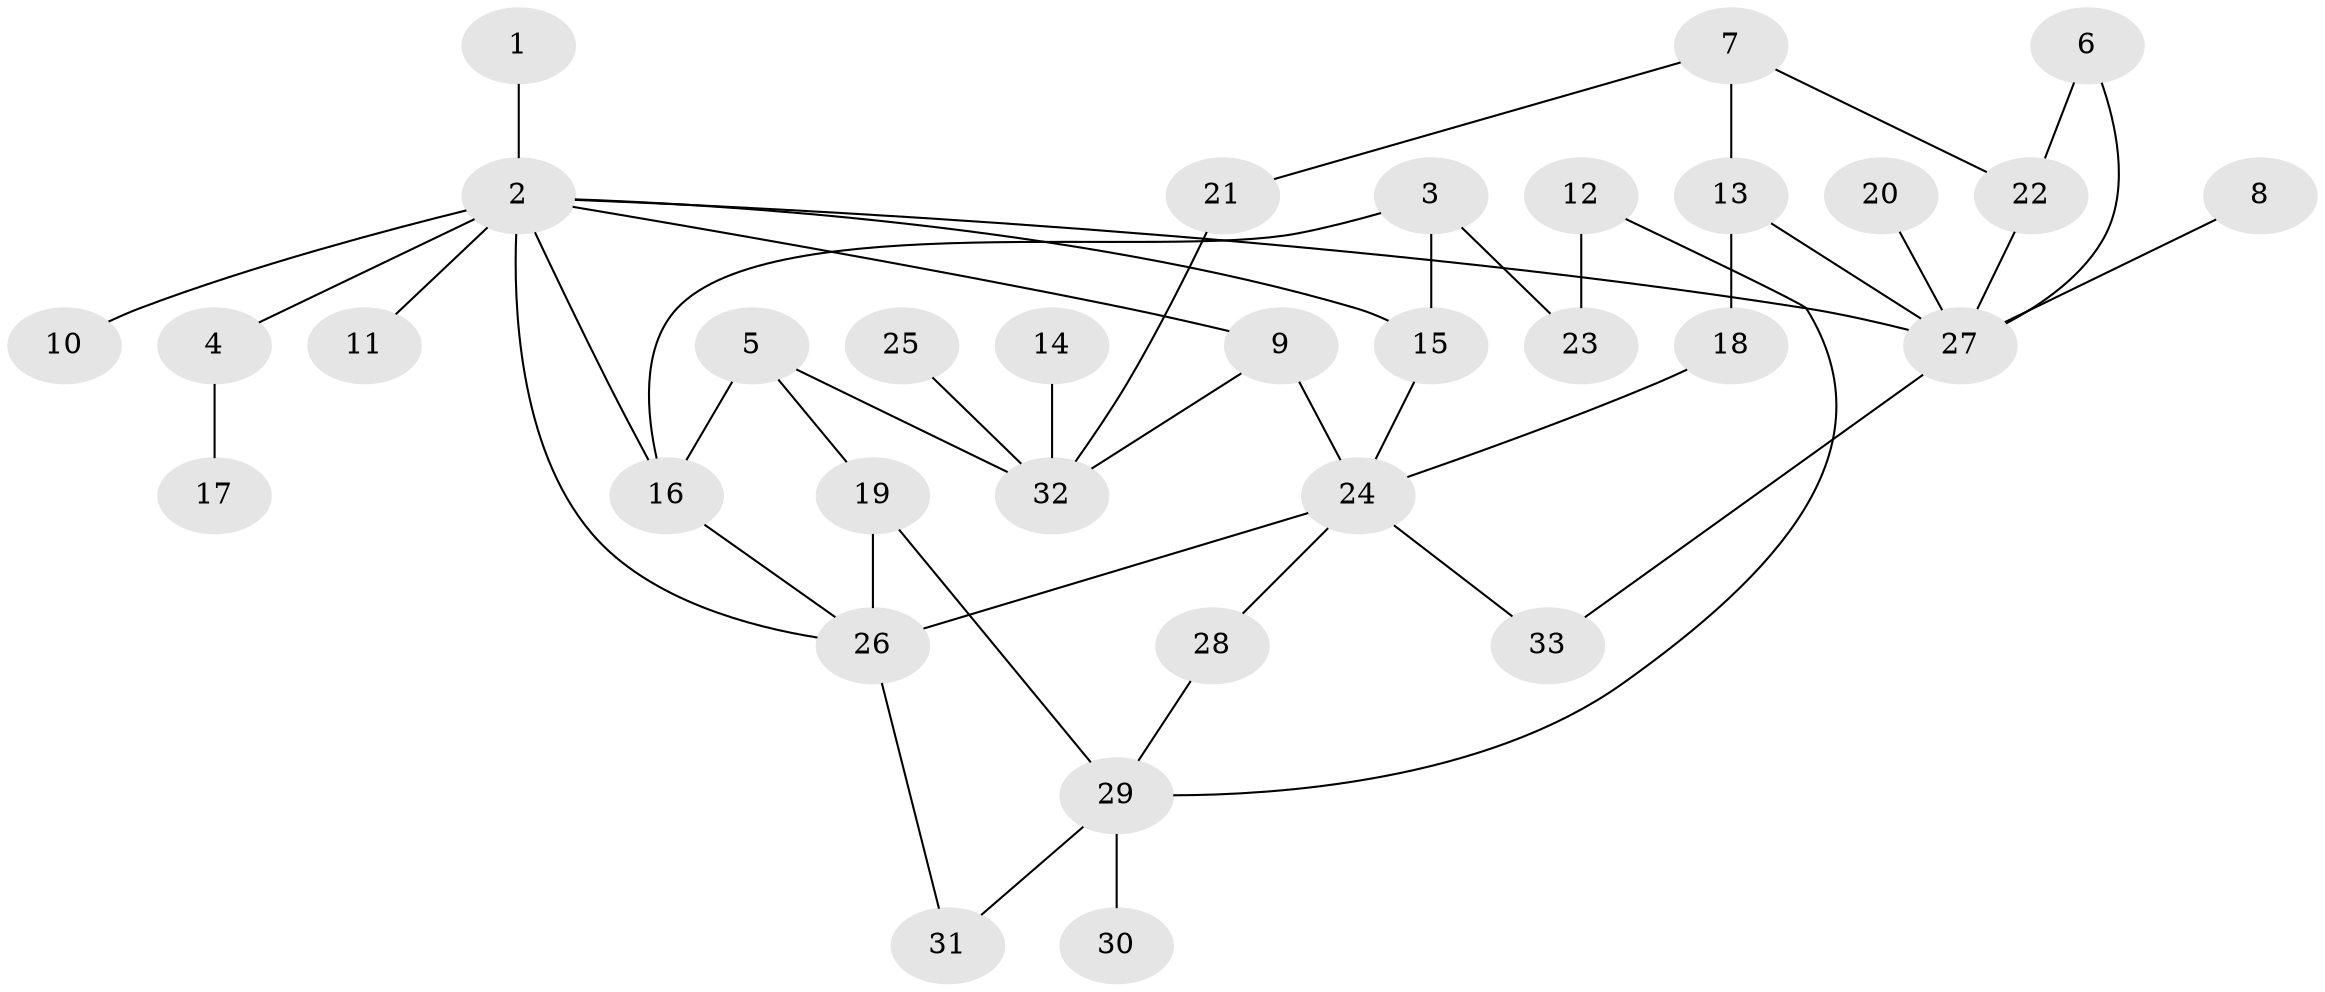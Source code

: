 // original degree distribution, {8: 0.015151515151515152, 9: 0.015151515151515152, 5: 0.045454545454545456, 1: 0.2878787878787879, 3: 0.22727272727272727, 2: 0.3484848484848485, 4: 0.06060606060606061}
// Generated by graph-tools (version 1.1) at 2025/49/03/09/25 03:49:20]
// undirected, 33 vertices, 46 edges
graph export_dot {
graph [start="1"]
  node [color=gray90,style=filled];
  1;
  2;
  3;
  4;
  5;
  6;
  7;
  8;
  9;
  10;
  11;
  12;
  13;
  14;
  15;
  16;
  17;
  18;
  19;
  20;
  21;
  22;
  23;
  24;
  25;
  26;
  27;
  28;
  29;
  30;
  31;
  32;
  33;
  1 -- 2 [weight=1.0];
  2 -- 4 [weight=1.0];
  2 -- 9 [weight=1.0];
  2 -- 10 [weight=1.0];
  2 -- 11 [weight=1.0];
  2 -- 15 [weight=1.0];
  2 -- 16 [weight=1.0];
  2 -- 26 [weight=1.0];
  2 -- 27 [weight=1.0];
  3 -- 15 [weight=1.0];
  3 -- 16 [weight=1.0];
  3 -- 23 [weight=1.0];
  4 -- 17 [weight=1.0];
  5 -- 16 [weight=1.0];
  5 -- 19 [weight=1.0];
  5 -- 32 [weight=1.0];
  6 -- 22 [weight=1.0];
  6 -- 27 [weight=1.0];
  7 -- 13 [weight=1.0];
  7 -- 21 [weight=1.0];
  7 -- 22 [weight=1.0];
  8 -- 27 [weight=1.0];
  9 -- 24 [weight=1.0];
  9 -- 32 [weight=1.0];
  12 -- 23 [weight=1.0];
  12 -- 29 [weight=1.0];
  13 -- 18 [weight=1.0];
  13 -- 27 [weight=1.0];
  14 -- 32 [weight=1.0];
  15 -- 24 [weight=1.0];
  16 -- 26 [weight=1.0];
  18 -- 24 [weight=1.0];
  19 -- 26 [weight=1.0];
  19 -- 29 [weight=1.0];
  20 -- 27 [weight=1.0];
  21 -- 32 [weight=1.0];
  22 -- 27 [weight=1.0];
  24 -- 26 [weight=1.0];
  24 -- 28 [weight=1.0];
  24 -- 33 [weight=1.0];
  25 -- 32 [weight=1.0];
  26 -- 31 [weight=1.0];
  27 -- 33 [weight=1.0];
  28 -- 29 [weight=1.0];
  29 -- 30 [weight=1.0];
  29 -- 31 [weight=1.0];
}
